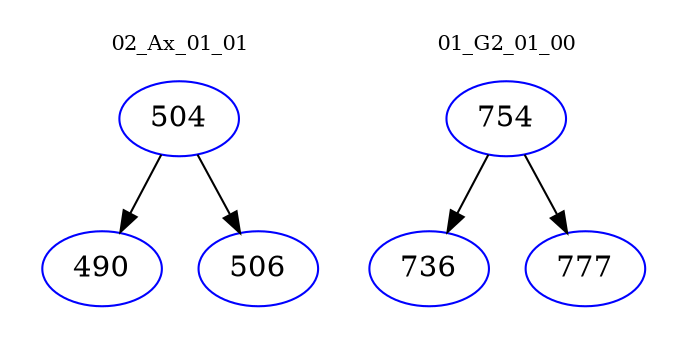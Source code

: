 digraph{
subgraph cluster_0 {
color = white
label = "02_Ax_01_01";
fontsize=10;
T0_504 [label="504", color="blue"]
T0_504 -> T0_490 [color="black"]
T0_490 [label="490", color="blue"]
T0_504 -> T0_506 [color="black"]
T0_506 [label="506", color="blue"]
}
subgraph cluster_1 {
color = white
label = "01_G2_01_00";
fontsize=10;
T1_754 [label="754", color="blue"]
T1_754 -> T1_736 [color="black"]
T1_736 [label="736", color="blue"]
T1_754 -> T1_777 [color="black"]
T1_777 [label="777", color="blue"]
}
}
